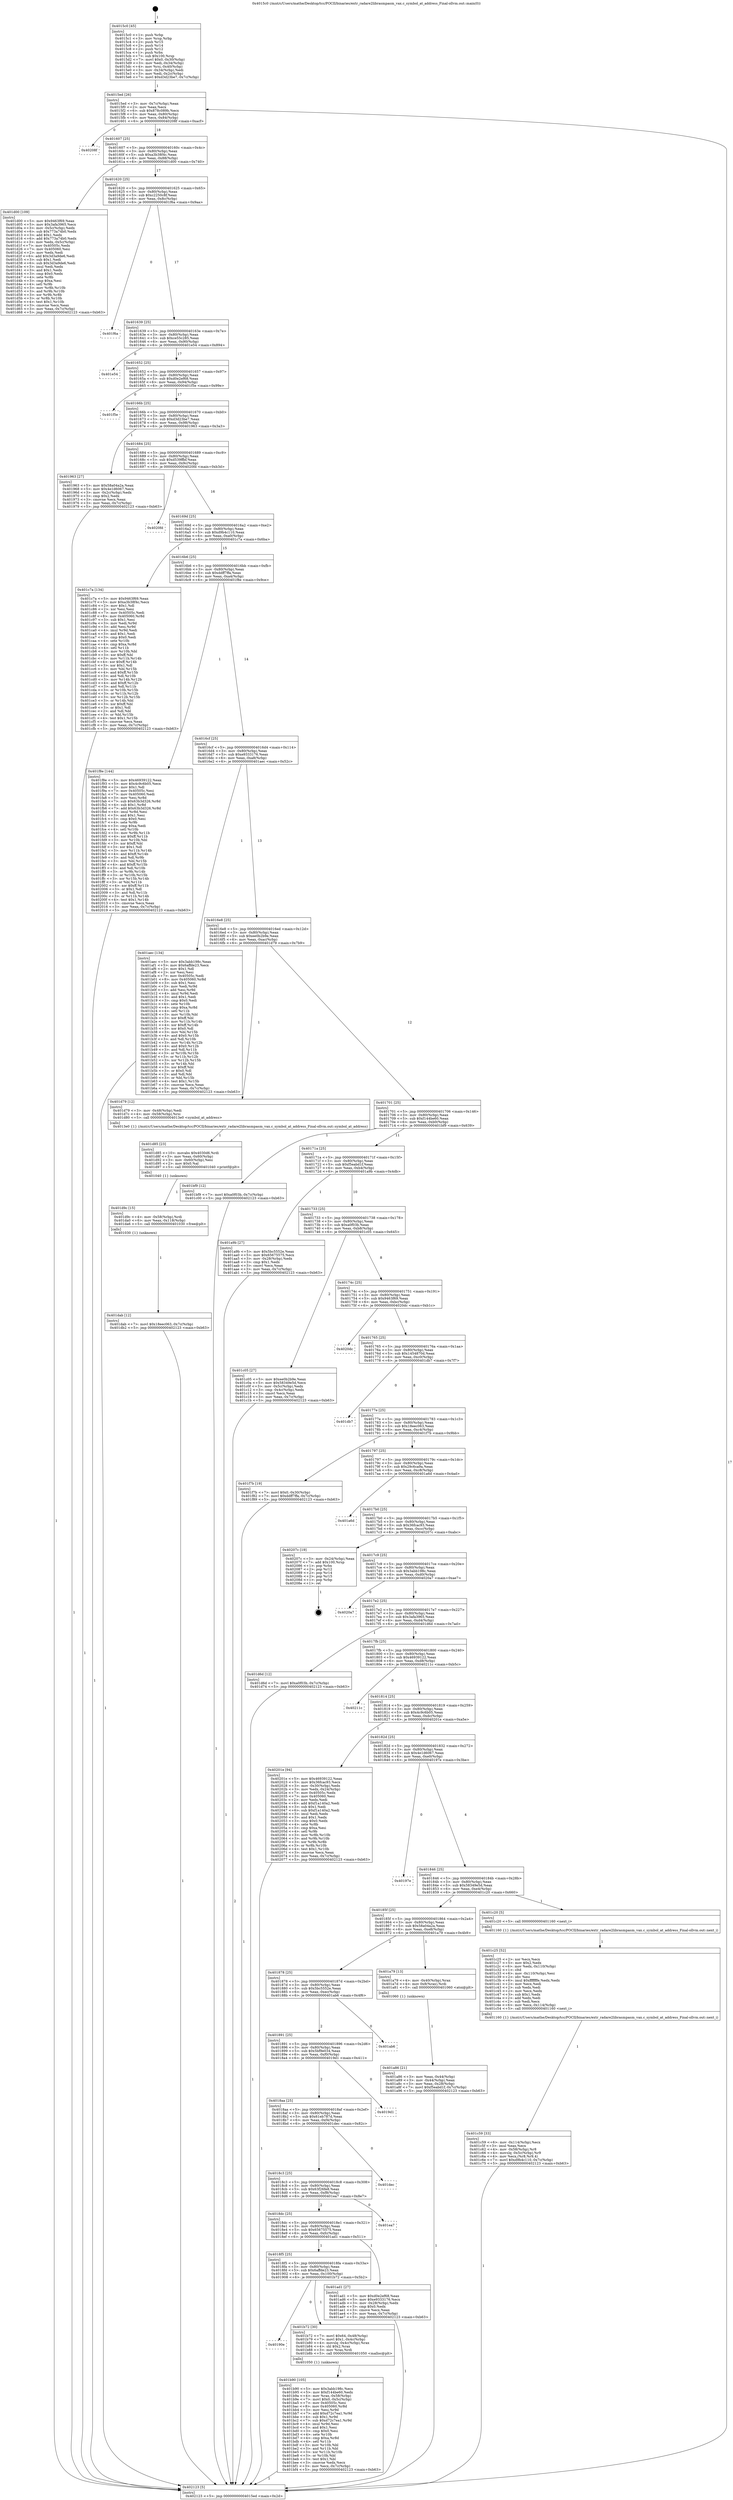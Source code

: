 digraph "0x4015c0" {
  label = "0x4015c0 (/mnt/c/Users/mathe/Desktop/tcc/POCII/binaries/extr_radare2librasmpasm_vax.c_symbol_at_address_Final-ollvm.out::main(0))"
  labelloc = "t"
  node[shape=record]

  Entry [label="",width=0.3,height=0.3,shape=circle,fillcolor=black,style=filled]
  "0x4015ed" [label="{
     0x4015ed [26]\l
     | [instrs]\l
     &nbsp;&nbsp;0x4015ed \<+3\>: mov -0x7c(%rbp),%eax\l
     &nbsp;&nbsp;0x4015f0 \<+2\>: mov %eax,%ecx\l
     &nbsp;&nbsp;0x4015f2 \<+6\>: sub $0x878c089b,%ecx\l
     &nbsp;&nbsp;0x4015f8 \<+3\>: mov %eax,-0x80(%rbp)\l
     &nbsp;&nbsp;0x4015fb \<+6\>: mov %ecx,-0x84(%rbp)\l
     &nbsp;&nbsp;0x401601 \<+6\>: je 000000000040208f \<main+0xacf\>\l
  }"]
  "0x40208f" [label="{
     0x40208f\l
  }", style=dashed]
  "0x401607" [label="{
     0x401607 [25]\l
     | [instrs]\l
     &nbsp;&nbsp;0x401607 \<+5\>: jmp 000000000040160c \<main+0x4c\>\l
     &nbsp;&nbsp;0x40160c \<+3\>: mov -0x80(%rbp),%eax\l
     &nbsp;&nbsp;0x40160f \<+5\>: sub $0xa3b38f4c,%eax\l
     &nbsp;&nbsp;0x401614 \<+6\>: mov %eax,-0x88(%rbp)\l
     &nbsp;&nbsp;0x40161a \<+6\>: je 0000000000401d00 \<main+0x740\>\l
  }"]
  Exit [label="",width=0.3,height=0.3,shape=circle,fillcolor=black,style=filled,peripheries=2]
  "0x401d00" [label="{
     0x401d00 [109]\l
     | [instrs]\l
     &nbsp;&nbsp;0x401d00 \<+5\>: mov $0x9463f69,%eax\l
     &nbsp;&nbsp;0x401d05 \<+5\>: mov $0x3afa3965,%ecx\l
     &nbsp;&nbsp;0x401d0a \<+3\>: mov -0x5c(%rbp),%edx\l
     &nbsp;&nbsp;0x401d0d \<+6\>: sub $0x773a74b0,%edx\l
     &nbsp;&nbsp;0x401d13 \<+3\>: add $0x1,%edx\l
     &nbsp;&nbsp;0x401d16 \<+6\>: add $0x773a74b0,%edx\l
     &nbsp;&nbsp;0x401d1c \<+3\>: mov %edx,-0x5c(%rbp)\l
     &nbsp;&nbsp;0x401d1f \<+7\>: mov 0x40505c,%edx\l
     &nbsp;&nbsp;0x401d26 \<+7\>: mov 0x405060,%esi\l
     &nbsp;&nbsp;0x401d2d \<+2\>: mov %edx,%edi\l
     &nbsp;&nbsp;0x401d2f \<+6\>: add $0x3d3a9de6,%edi\l
     &nbsp;&nbsp;0x401d35 \<+3\>: sub $0x1,%edi\l
     &nbsp;&nbsp;0x401d38 \<+6\>: sub $0x3d3a9de6,%edi\l
     &nbsp;&nbsp;0x401d3e \<+3\>: imul %edi,%edx\l
     &nbsp;&nbsp;0x401d41 \<+3\>: and $0x1,%edx\l
     &nbsp;&nbsp;0x401d44 \<+3\>: cmp $0x0,%edx\l
     &nbsp;&nbsp;0x401d47 \<+4\>: sete %r8b\l
     &nbsp;&nbsp;0x401d4b \<+3\>: cmp $0xa,%esi\l
     &nbsp;&nbsp;0x401d4e \<+4\>: setl %r9b\l
     &nbsp;&nbsp;0x401d52 \<+3\>: mov %r8b,%r10b\l
     &nbsp;&nbsp;0x401d55 \<+3\>: and %r9b,%r10b\l
     &nbsp;&nbsp;0x401d58 \<+3\>: xor %r9b,%r8b\l
     &nbsp;&nbsp;0x401d5b \<+3\>: or %r8b,%r10b\l
     &nbsp;&nbsp;0x401d5e \<+4\>: test $0x1,%r10b\l
     &nbsp;&nbsp;0x401d62 \<+3\>: cmovne %ecx,%eax\l
     &nbsp;&nbsp;0x401d65 \<+3\>: mov %eax,-0x7c(%rbp)\l
     &nbsp;&nbsp;0x401d68 \<+5\>: jmp 0000000000402123 \<main+0xb63\>\l
  }"]
  "0x401620" [label="{
     0x401620 [25]\l
     | [instrs]\l
     &nbsp;&nbsp;0x401620 \<+5\>: jmp 0000000000401625 \<main+0x65\>\l
     &nbsp;&nbsp;0x401625 \<+3\>: mov -0x80(%rbp),%eax\l
     &nbsp;&nbsp;0x401628 \<+5\>: sub $0xc2250c8f,%eax\l
     &nbsp;&nbsp;0x40162d \<+6\>: mov %eax,-0x8c(%rbp)\l
     &nbsp;&nbsp;0x401633 \<+6\>: je 0000000000401f6a \<main+0x9aa\>\l
  }"]
  "0x401dab" [label="{
     0x401dab [12]\l
     | [instrs]\l
     &nbsp;&nbsp;0x401dab \<+7\>: movl $0x18eec063,-0x7c(%rbp)\l
     &nbsp;&nbsp;0x401db2 \<+5\>: jmp 0000000000402123 \<main+0xb63\>\l
  }"]
  "0x401f6a" [label="{
     0x401f6a\l
  }", style=dashed]
  "0x401639" [label="{
     0x401639 [25]\l
     | [instrs]\l
     &nbsp;&nbsp;0x401639 \<+5\>: jmp 000000000040163e \<main+0x7e\>\l
     &nbsp;&nbsp;0x40163e \<+3\>: mov -0x80(%rbp),%eax\l
     &nbsp;&nbsp;0x401641 \<+5\>: sub $0xce55c285,%eax\l
     &nbsp;&nbsp;0x401646 \<+6\>: mov %eax,-0x90(%rbp)\l
     &nbsp;&nbsp;0x40164c \<+6\>: je 0000000000401e54 \<main+0x894\>\l
  }"]
  "0x401d9c" [label="{
     0x401d9c [15]\l
     | [instrs]\l
     &nbsp;&nbsp;0x401d9c \<+4\>: mov -0x58(%rbp),%rdi\l
     &nbsp;&nbsp;0x401da0 \<+6\>: mov %eax,-0x118(%rbp)\l
     &nbsp;&nbsp;0x401da6 \<+5\>: call 0000000000401030 \<free@plt\>\l
     | [calls]\l
     &nbsp;&nbsp;0x401030 \{1\} (unknown)\l
  }"]
  "0x401e54" [label="{
     0x401e54\l
  }", style=dashed]
  "0x401652" [label="{
     0x401652 [25]\l
     | [instrs]\l
     &nbsp;&nbsp;0x401652 \<+5\>: jmp 0000000000401657 \<main+0x97\>\l
     &nbsp;&nbsp;0x401657 \<+3\>: mov -0x80(%rbp),%eax\l
     &nbsp;&nbsp;0x40165a \<+5\>: sub $0xd0e2ef68,%eax\l
     &nbsp;&nbsp;0x40165f \<+6\>: mov %eax,-0x94(%rbp)\l
     &nbsp;&nbsp;0x401665 \<+6\>: je 0000000000401f5e \<main+0x99e\>\l
  }"]
  "0x401d85" [label="{
     0x401d85 [23]\l
     | [instrs]\l
     &nbsp;&nbsp;0x401d85 \<+10\>: movabs $0x4030d6,%rdi\l
     &nbsp;&nbsp;0x401d8f \<+3\>: mov %eax,-0x60(%rbp)\l
     &nbsp;&nbsp;0x401d92 \<+3\>: mov -0x60(%rbp),%esi\l
     &nbsp;&nbsp;0x401d95 \<+2\>: mov $0x0,%al\l
     &nbsp;&nbsp;0x401d97 \<+5\>: call 0000000000401040 \<printf@plt\>\l
     | [calls]\l
     &nbsp;&nbsp;0x401040 \{1\} (unknown)\l
  }"]
  "0x401f5e" [label="{
     0x401f5e\l
  }", style=dashed]
  "0x40166b" [label="{
     0x40166b [25]\l
     | [instrs]\l
     &nbsp;&nbsp;0x40166b \<+5\>: jmp 0000000000401670 \<main+0xb0\>\l
     &nbsp;&nbsp;0x401670 \<+3\>: mov -0x80(%rbp),%eax\l
     &nbsp;&nbsp;0x401673 \<+5\>: sub $0xd3d23be7,%eax\l
     &nbsp;&nbsp;0x401678 \<+6\>: mov %eax,-0x98(%rbp)\l
     &nbsp;&nbsp;0x40167e \<+6\>: je 0000000000401963 \<main+0x3a3\>\l
  }"]
  "0x401c59" [label="{
     0x401c59 [33]\l
     | [instrs]\l
     &nbsp;&nbsp;0x401c59 \<+6\>: mov -0x114(%rbp),%ecx\l
     &nbsp;&nbsp;0x401c5f \<+3\>: imul %eax,%ecx\l
     &nbsp;&nbsp;0x401c62 \<+4\>: mov -0x58(%rbp),%r8\l
     &nbsp;&nbsp;0x401c66 \<+4\>: movslq -0x5c(%rbp),%r9\l
     &nbsp;&nbsp;0x401c6a \<+4\>: mov %ecx,(%r8,%r9,4)\l
     &nbsp;&nbsp;0x401c6e \<+7\>: movl $0xd9b4c110,-0x7c(%rbp)\l
     &nbsp;&nbsp;0x401c75 \<+5\>: jmp 0000000000402123 \<main+0xb63\>\l
  }"]
  "0x401963" [label="{
     0x401963 [27]\l
     | [instrs]\l
     &nbsp;&nbsp;0x401963 \<+5\>: mov $0x58a04a2a,%eax\l
     &nbsp;&nbsp;0x401968 \<+5\>: mov $0x4e1d6067,%ecx\l
     &nbsp;&nbsp;0x40196d \<+3\>: mov -0x2c(%rbp),%edx\l
     &nbsp;&nbsp;0x401970 \<+3\>: cmp $0x2,%edx\l
     &nbsp;&nbsp;0x401973 \<+3\>: cmovne %ecx,%eax\l
     &nbsp;&nbsp;0x401976 \<+3\>: mov %eax,-0x7c(%rbp)\l
     &nbsp;&nbsp;0x401979 \<+5\>: jmp 0000000000402123 \<main+0xb63\>\l
  }"]
  "0x401684" [label="{
     0x401684 [25]\l
     | [instrs]\l
     &nbsp;&nbsp;0x401684 \<+5\>: jmp 0000000000401689 \<main+0xc9\>\l
     &nbsp;&nbsp;0x401689 \<+3\>: mov -0x80(%rbp),%eax\l
     &nbsp;&nbsp;0x40168c \<+5\>: sub $0xd539ffbf,%eax\l
     &nbsp;&nbsp;0x401691 \<+6\>: mov %eax,-0x9c(%rbp)\l
     &nbsp;&nbsp;0x401697 \<+6\>: je 00000000004020fd \<main+0xb3d\>\l
  }"]
  "0x402123" [label="{
     0x402123 [5]\l
     | [instrs]\l
     &nbsp;&nbsp;0x402123 \<+5\>: jmp 00000000004015ed \<main+0x2d\>\l
  }"]
  "0x4015c0" [label="{
     0x4015c0 [45]\l
     | [instrs]\l
     &nbsp;&nbsp;0x4015c0 \<+1\>: push %rbp\l
     &nbsp;&nbsp;0x4015c1 \<+3\>: mov %rsp,%rbp\l
     &nbsp;&nbsp;0x4015c4 \<+2\>: push %r15\l
     &nbsp;&nbsp;0x4015c6 \<+2\>: push %r14\l
     &nbsp;&nbsp;0x4015c8 \<+2\>: push %r12\l
     &nbsp;&nbsp;0x4015ca \<+1\>: push %rbx\l
     &nbsp;&nbsp;0x4015cb \<+7\>: sub $0x100,%rsp\l
     &nbsp;&nbsp;0x4015d2 \<+7\>: movl $0x0,-0x30(%rbp)\l
     &nbsp;&nbsp;0x4015d9 \<+3\>: mov %edi,-0x34(%rbp)\l
     &nbsp;&nbsp;0x4015dc \<+4\>: mov %rsi,-0x40(%rbp)\l
     &nbsp;&nbsp;0x4015e0 \<+3\>: mov -0x34(%rbp),%edi\l
     &nbsp;&nbsp;0x4015e3 \<+3\>: mov %edi,-0x2c(%rbp)\l
     &nbsp;&nbsp;0x4015e6 \<+7\>: movl $0xd3d23be7,-0x7c(%rbp)\l
  }"]
  "0x401c25" [label="{
     0x401c25 [52]\l
     | [instrs]\l
     &nbsp;&nbsp;0x401c25 \<+2\>: xor %ecx,%ecx\l
     &nbsp;&nbsp;0x401c27 \<+5\>: mov $0x2,%edx\l
     &nbsp;&nbsp;0x401c2c \<+6\>: mov %edx,-0x110(%rbp)\l
     &nbsp;&nbsp;0x401c32 \<+1\>: cltd\l
     &nbsp;&nbsp;0x401c33 \<+6\>: mov -0x110(%rbp),%esi\l
     &nbsp;&nbsp;0x401c39 \<+2\>: idiv %esi\l
     &nbsp;&nbsp;0x401c3b \<+6\>: imul $0xfffffffe,%edx,%edx\l
     &nbsp;&nbsp;0x401c41 \<+2\>: mov %ecx,%edi\l
     &nbsp;&nbsp;0x401c43 \<+2\>: sub %edx,%edi\l
     &nbsp;&nbsp;0x401c45 \<+2\>: mov %ecx,%edx\l
     &nbsp;&nbsp;0x401c47 \<+3\>: sub $0x1,%edx\l
     &nbsp;&nbsp;0x401c4a \<+2\>: add %edx,%edi\l
     &nbsp;&nbsp;0x401c4c \<+2\>: sub %edi,%ecx\l
     &nbsp;&nbsp;0x401c4e \<+6\>: mov %ecx,-0x114(%rbp)\l
     &nbsp;&nbsp;0x401c54 \<+5\>: call 0000000000401160 \<next_i\>\l
     | [calls]\l
     &nbsp;&nbsp;0x401160 \{1\} (/mnt/c/Users/mathe/Desktop/tcc/POCII/binaries/extr_radare2librasmpasm_vax.c_symbol_at_address_Final-ollvm.out::next_i)\l
  }"]
  "0x4020fd" [label="{
     0x4020fd\l
  }", style=dashed]
  "0x40169d" [label="{
     0x40169d [25]\l
     | [instrs]\l
     &nbsp;&nbsp;0x40169d \<+5\>: jmp 00000000004016a2 \<main+0xe2\>\l
     &nbsp;&nbsp;0x4016a2 \<+3\>: mov -0x80(%rbp),%eax\l
     &nbsp;&nbsp;0x4016a5 \<+5\>: sub $0xd9b4c110,%eax\l
     &nbsp;&nbsp;0x4016aa \<+6\>: mov %eax,-0xa0(%rbp)\l
     &nbsp;&nbsp;0x4016b0 \<+6\>: je 0000000000401c7a \<main+0x6ba\>\l
  }"]
  "0x401b90" [label="{
     0x401b90 [105]\l
     | [instrs]\l
     &nbsp;&nbsp;0x401b90 \<+5\>: mov $0x3abb198c,%ecx\l
     &nbsp;&nbsp;0x401b95 \<+5\>: mov $0xf144be60,%edx\l
     &nbsp;&nbsp;0x401b9a \<+4\>: mov %rax,-0x58(%rbp)\l
     &nbsp;&nbsp;0x401b9e \<+7\>: movl $0x0,-0x5c(%rbp)\l
     &nbsp;&nbsp;0x401ba5 \<+7\>: mov 0x40505c,%esi\l
     &nbsp;&nbsp;0x401bac \<+8\>: mov 0x405060,%r8d\l
     &nbsp;&nbsp;0x401bb4 \<+3\>: mov %esi,%r9d\l
     &nbsp;&nbsp;0x401bb7 \<+7\>: add $0xd72c7ea1,%r9d\l
     &nbsp;&nbsp;0x401bbe \<+4\>: sub $0x1,%r9d\l
     &nbsp;&nbsp;0x401bc2 \<+7\>: sub $0xd72c7ea1,%r9d\l
     &nbsp;&nbsp;0x401bc9 \<+4\>: imul %r9d,%esi\l
     &nbsp;&nbsp;0x401bcd \<+3\>: and $0x1,%esi\l
     &nbsp;&nbsp;0x401bd0 \<+3\>: cmp $0x0,%esi\l
     &nbsp;&nbsp;0x401bd3 \<+4\>: sete %r10b\l
     &nbsp;&nbsp;0x401bd7 \<+4\>: cmp $0xa,%r8d\l
     &nbsp;&nbsp;0x401bdb \<+4\>: setl %r11b\l
     &nbsp;&nbsp;0x401bdf \<+3\>: mov %r10b,%bl\l
     &nbsp;&nbsp;0x401be2 \<+3\>: and %r11b,%bl\l
     &nbsp;&nbsp;0x401be5 \<+3\>: xor %r11b,%r10b\l
     &nbsp;&nbsp;0x401be8 \<+3\>: or %r10b,%bl\l
     &nbsp;&nbsp;0x401beb \<+3\>: test $0x1,%bl\l
     &nbsp;&nbsp;0x401bee \<+3\>: cmovne %edx,%ecx\l
     &nbsp;&nbsp;0x401bf1 \<+3\>: mov %ecx,-0x7c(%rbp)\l
     &nbsp;&nbsp;0x401bf4 \<+5\>: jmp 0000000000402123 \<main+0xb63\>\l
  }"]
  "0x401c7a" [label="{
     0x401c7a [134]\l
     | [instrs]\l
     &nbsp;&nbsp;0x401c7a \<+5\>: mov $0x9463f69,%eax\l
     &nbsp;&nbsp;0x401c7f \<+5\>: mov $0xa3b38f4c,%ecx\l
     &nbsp;&nbsp;0x401c84 \<+2\>: mov $0x1,%dl\l
     &nbsp;&nbsp;0x401c86 \<+2\>: xor %esi,%esi\l
     &nbsp;&nbsp;0x401c88 \<+7\>: mov 0x40505c,%edi\l
     &nbsp;&nbsp;0x401c8f \<+8\>: mov 0x405060,%r8d\l
     &nbsp;&nbsp;0x401c97 \<+3\>: sub $0x1,%esi\l
     &nbsp;&nbsp;0x401c9a \<+3\>: mov %edi,%r9d\l
     &nbsp;&nbsp;0x401c9d \<+3\>: add %esi,%r9d\l
     &nbsp;&nbsp;0x401ca0 \<+4\>: imul %r9d,%edi\l
     &nbsp;&nbsp;0x401ca4 \<+3\>: and $0x1,%edi\l
     &nbsp;&nbsp;0x401ca7 \<+3\>: cmp $0x0,%edi\l
     &nbsp;&nbsp;0x401caa \<+4\>: sete %r10b\l
     &nbsp;&nbsp;0x401cae \<+4\>: cmp $0xa,%r8d\l
     &nbsp;&nbsp;0x401cb2 \<+4\>: setl %r11b\l
     &nbsp;&nbsp;0x401cb6 \<+3\>: mov %r10b,%bl\l
     &nbsp;&nbsp;0x401cb9 \<+3\>: xor $0xff,%bl\l
     &nbsp;&nbsp;0x401cbc \<+3\>: mov %r11b,%r14b\l
     &nbsp;&nbsp;0x401cbf \<+4\>: xor $0xff,%r14b\l
     &nbsp;&nbsp;0x401cc3 \<+3\>: xor $0x1,%dl\l
     &nbsp;&nbsp;0x401cc6 \<+3\>: mov %bl,%r15b\l
     &nbsp;&nbsp;0x401cc9 \<+4\>: and $0xff,%r15b\l
     &nbsp;&nbsp;0x401ccd \<+3\>: and %dl,%r10b\l
     &nbsp;&nbsp;0x401cd0 \<+3\>: mov %r14b,%r12b\l
     &nbsp;&nbsp;0x401cd3 \<+4\>: and $0xff,%r12b\l
     &nbsp;&nbsp;0x401cd7 \<+3\>: and %dl,%r11b\l
     &nbsp;&nbsp;0x401cda \<+3\>: or %r10b,%r15b\l
     &nbsp;&nbsp;0x401cdd \<+3\>: or %r11b,%r12b\l
     &nbsp;&nbsp;0x401ce0 \<+3\>: xor %r12b,%r15b\l
     &nbsp;&nbsp;0x401ce3 \<+3\>: or %r14b,%bl\l
     &nbsp;&nbsp;0x401ce6 \<+3\>: xor $0xff,%bl\l
     &nbsp;&nbsp;0x401ce9 \<+3\>: or $0x1,%dl\l
     &nbsp;&nbsp;0x401cec \<+2\>: and %dl,%bl\l
     &nbsp;&nbsp;0x401cee \<+3\>: or %bl,%r15b\l
     &nbsp;&nbsp;0x401cf1 \<+4\>: test $0x1,%r15b\l
     &nbsp;&nbsp;0x401cf5 \<+3\>: cmovne %ecx,%eax\l
     &nbsp;&nbsp;0x401cf8 \<+3\>: mov %eax,-0x7c(%rbp)\l
     &nbsp;&nbsp;0x401cfb \<+5\>: jmp 0000000000402123 \<main+0xb63\>\l
  }"]
  "0x4016b6" [label="{
     0x4016b6 [25]\l
     | [instrs]\l
     &nbsp;&nbsp;0x4016b6 \<+5\>: jmp 00000000004016bb \<main+0xfb\>\l
     &nbsp;&nbsp;0x4016bb \<+3\>: mov -0x80(%rbp),%eax\l
     &nbsp;&nbsp;0x4016be \<+5\>: sub $0xddff7ffa,%eax\l
     &nbsp;&nbsp;0x4016c3 \<+6\>: mov %eax,-0xa4(%rbp)\l
     &nbsp;&nbsp;0x4016c9 \<+6\>: je 0000000000401f8e \<main+0x9ce\>\l
  }"]
  "0x40190e" [label="{
     0x40190e\l
  }", style=dashed]
  "0x401f8e" [label="{
     0x401f8e [144]\l
     | [instrs]\l
     &nbsp;&nbsp;0x401f8e \<+5\>: mov $0x46939122,%eax\l
     &nbsp;&nbsp;0x401f93 \<+5\>: mov $0x4c9c6b05,%ecx\l
     &nbsp;&nbsp;0x401f98 \<+2\>: mov $0x1,%dl\l
     &nbsp;&nbsp;0x401f9a \<+7\>: mov 0x40505c,%esi\l
     &nbsp;&nbsp;0x401fa1 \<+7\>: mov 0x405060,%edi\l
     &nbsp;&nbsp;0x401fa8 \<+3\>: mov %esi,%r8d\l
     &nbsp;&nbsp;0x401fab \<+7\>: sub $0x63b3d326,%r8d\l
     &nbsp;&nbsp;0x401fb2 \<+4\>: sub $0x1,%r8d\l
     &nbsp;&nbsp;0x401fb6 \<+7\>: add $0x63b3d326,%r8d\l
     &nbsp;&nbsp;0x401fbd \<+4\>: imul %r8d,%esi\l
     &nbsp;&nbsp;0x401fc1 \<+3\>: and $0x1,%esi\l
     &nbsp;&nbsp;0x401fc4 \<+3\>: cmp $0x0,%esi\l
     &nbsp;&nbsp;0x401fc7 \<+4\>: sete %r9b\l
     &nbsp;&nbsp;0x401fcb \<+3\>: cmp $0xa,%edi\l
     &nbsp;&nbsp;0x401fce \<+4\>: setl %r10b\l
     &nbsp;&nbsp;0x401fd2 \<+3\>: mov %r9b,%r11b\l
     &nbsp;&nbsp;0x401fd5 \<+4\>: xor $0xff,%r11b\l
     &nbsp;&nbsp;0x401fd9 \<+3\>: mov %r10b,%bl\l
     &nbsp;&nbsp;0x401fdc \<+3\>: xor $0xff,%bl\l
     &nbsp;&nbsp;0x401fdf \<+3\>: xor $0x1,%dl\l
     &nbsp;&nbsp;0x401fe2 \<+3\>: mov %r11b,%r14b\l
     &nbsp;&nbsp;0x401fe5 \<+4\>: and $0xff,%r14b\l
     &nbsp;&nbsp;0x401fe9 \<+3\>: and %dl,%r9b\l
     &nbsp;&nbsp;0x401fec \<+3\>: mov %bl,%r15b\l
     &nbsp;&nbsp;0x401fef \<+4\>: and $0xff,%r15b\l
     &nbsp;&nbsp;0x401ff3 \<+3\>: and %dl,%r10b\l
     &nbsp;&nbsp;0x401ff6 \<+3\>: or %r9b,%r14b\l
     &nbsp;&nbsp;0x401ff9 \<+3\>: or %r10b,%r15b\l
     &nbsp;&nbsp;0x401ffc \<+3\>: xor %r15b,%r14b\l
     &nbsp;&nbsp;0x401fff \<+3\>: or %bl,%r11b\l
     &nbsp;&nbsp;0x402002 \<+4\>: xor $0xff,%r11b\l
     &nbsp;&nbsp;0x402006 \<+3\>: or $0x1,%dl\l
     &nbsp;&nbsp;0x402009 \<+3\>: and %dl,%r11b\l
     &nbsp;&nbsp;0x40200c \<+3\>: or %r11b,%r14b\l
     &nbsp;&nbsp;0x40200f \<+4\>: test $0x1,%r14b\l
     &nbsp;&nbsp;0x402013 \<+3\>: cmovne %ecx,%eax\l
     &nbsp;&nbsp;0x402016 \<+3\>: mov %eax,-0x7c(%rbp)\l
     &nbsp;&nbsp;0x402019 \<+5\>: jmp 0000000000402123 \<main+0xb63\>\l
  }"]
  "0x4016cf" [label="{
     0x4016cf [25]\l
     | [instrs]\l
     &nbsp;&nbsp;0x4016cf \<+5\>: jmp 00000000004016d4 \<main+0x114\>\l
     &nbsp;&nbsp;0x4016d4 \<+3\>: mov -0x80(%rbp),%eax\l
     &nbsp;&nbsp;0x4016d7 \<+5\>: sub $0xe9333176,%eax\l
     &nbsp;&nbsp;0x4016dc \<+6\>: mov %eax,-0xa8(%rbp)\l
     &nbsp;&nbsp;0x4016e2 \<+6\>: je 0000000000401aec \<main+0x52c\>\l
  }"]
  "0x401b72" [label="{
     0x401b72 [30]\l
     | [instrs]\l
     &nbsp;&nbsp;0x401b72 \<+7\>: movl $0x64,-0x48(%rbp)\l
     &nbsp;&nbsp;0x401b79 \<+7\>: movl $0x1,-0x4c(%rbp)\l
     &nbsp;&nbsp;0x401b80 \<+4\>: movslq -0x4c(%rbp),%rax\l
     &nbsp;&nbsp;0x401b84 \<+4\>: shl $0x2,%rax\l
     &nbsp;&nbsp;0x401b88 \<+3\>: mov %rax,%rdi\l
     &nbsp;&nbsp;0x401b8b \<+5\>: call 0000000000401050 \<malloc@plt\>\l
     | [calls]\l
     &nbsp;&nbsp;0x401050 \{1\} (unknown)\l
  }"]
  "0x401aec" [label="{
     0x401aec [134]\l
     | [instrs]\l
     &nbsp;&nbsp;0x401aec \<+5\>: mov $0x3abb198c,%eax\l
     &nbsp;&nbsp;0x401af1 \<+5\>: mov $0x6affde23,%ecx\l
     &nbsp;&nbsp;0x401af6 \<+2\>: mov $0x1,%dl\l
     &nbsp;&nbsp;0x401af8 \<+2\>: xor %esi,%esi\l
     &nbsp;&nbsp;0x401afa \<+7\>: mov 0x40505c,%edi\l
     &nbsp;&nbsp;0x401b01 \<+8\>: mov 0x405060,%r8d\l
     &nbsp;&nbsp;0x401b09 \<+3\>: sub $0x1,%esi\l
     &nbsp;&nbsp;0x401b0c \<+3\>: mov %edi,%r9d\l
     &nbsp;&nbsp;0x401b0f \<+3\>: add %esi,%r9d\l
     &nbsp;&nbsp;0x401b12 \<+4\>: imul %r9d,%edi\l
     &nbsp;&nbsp;0x401b16 \<+3\>: and $0x1,%edi\l
     &nbsp;&nbsp;0x401b19 \<+3\>: cmp $0x0,%edi\l
     &nbsp;&nbsp;0x401b1c \<+4\>: sete %r10b\l
     &nbsp;&nbsp;0x401b20 \<+4\>: cmp $0xa,%r8d\l
     &nbsp;&nbsp;0x401b24 \<+4\>: setl %r11b\l
     &nbsp;&nbsp;0x401b28 \<+3\>: mov %r10b,%bl\l
     &nbsp;&nbsp;0x401b2b \<+3\>: xor $0xff,%bl\l
     &nbsp;&nbsp;0x401b2e \<+3\>: mov %r11b,%r14b\l
     &nbsp;&nbsp;0x401b31 \<+4\>: xor $0xff,%r14b\l
     &nbsp;&nbsp;0x401b35 \<+3\>: xor $0x0,%dl\l
     &nbsp;&nbsp;0x401b38 \<+3\>: mov %bl,%r15b\l
     &nbsp;&nbsp;0x401b3b \<+4\>: and $0x0,%r15b\l
     &nbsp;&nbsp;0x401b3f \<+3\>: and %dl,%r10b\l
     &nbsp;&nbsp;0x401b42 \<+3\>: mov %r14b,%r12b\l
     &nbsp;&nbsp;0x401b45 \<+4\>: and $0x0,%r12b\l
     &nbsp;&nbsp;0x401b49 \<+3\>: and %dl,%r11b\l
     &nbsp;&nbsp;0x401b4c \<+3\>: or %r10b,%r15b\l
     &nbsp;&nbsp;0x401b4f \<+3\>: or %r11b,%r12b\l
     &nbsp;&nbsp;0x401b52 \<+3\>: xor %r12b,%r15b\l
     &nbsp;&nbsp;0x401b55 \<+3\>: or %r14b,%bl\l
     &nbsp;&nbsp;0x401b58 \<+3\>: xor $0xff,%bl\l
     &nbsp;&nbsp;0x401b5b \<+3\>: or $0x0,%dl\l
     &nbsp;&nbsp;0x401b5e \<+2\>: and %dl,%bl\l
     &nbsp;&nbsp;0x401b60 \<+3\>: or %bl,%r15b\l
     &nbsp;&nbsp;0x401b63 \<+4\>: test $0x1,%r15b\l
     &nbsp;&nbsp;0x401b67 \<+3\>: cmovne %ecx,%eax\l
     &nbsp;&nbsp;0x401b6a \<+3\>: mov %eax,-0x7c(%rbp)\l
     &nbsp;&nbsp;0x401b6d \<+5\>: jmp 0000000000402123 \<main+0xb63\>\l
  }"]
  "0x4016e8" [label="{
     0x4016e8 [25]\l
     | [instrs]\l
     &nbsp;&nbsp;0x4016e8 \<+5\>: jmp 00000000004016ed \<main+0x12d\>\l
     &nbsp;&nbsp;0x4016ed \<+3\>: mov -0x80(%rbp),%eax\l
     &nbsp;&nbsp;0x4016f0 \<+5\>: sub $0xee0b2b9e,%eax\l
     &nbsp;&nbsp;0x4016f5 \<+6\>: mov %eax,-0xac(%rbp)\l
     &nbsp;&nbsp;0x4016fb \<+6\>: je 0000000000401d79 \<main+0x7b9\>\l
  }"]
  "0x4018f5" [label="{
     0x4018f5 [25]\l
     | [instrs]\l
     &nbsp;&nbsp;0x4018f5 \<+5\>: jmp 00000000004018fa \<main+0x33a\>\l
     &nbsp;&nbsp;0x4018fa \<+3\>: mov -0x80(%rbp),%eax\l
     &nbsp;&nbsp;0x4018fd \<+5\>: sub $0x6affde23,%eax\l
     &nbsp;&nbsp;0x401902 \<+6\>: mov %eax,-0x100(%rbp)\l
     &nbsp;&nbsp;0x401908 \<+6\>: je 0000000000401b72 \<main+0x5b2\>\l
  }"]
  "0x401d79" [label="{
     0x401d79 [12]\l
     | [instrs]\l
     &nbsp;&nbsp;0x401d79 \<+3\>: mov -0x48(%rbp),%edi\l
     &nbsp;&nbsp;0x401d7c \<+4\>: mov -0x58(%rbp),%rsi\l
     &nbsp;&nbsp;0x401d80 \<+5\>: call 00000000004013e0 \<symbol_at_address\>\l
     | [calls]\l
     &nbsp;&nbsp;0x4013e0 \{1\} (/mnt/c/Users/mathe/Desktop/tcc/POCII/binaries/extr_radare2librasmpasm_vax.c_symbol_at_address_Final-ollvm.out::symbol_at_address)\l
  }"]
  "0x401701" [label="{
     0x401701 [25]\l
     | [instrs]\l
     &nbsp;&nbsp;0x401701 \<+5\>: jmp 0000000000401706 \<main+0x146\>\l
     &nbsp;&nbsp;0x401706 \<+3\>: mov -0x80(%rbp),%eax\l
     &nbsp;&nbsp;0x401709 \<+5\>: sub $0xf144be60,%eax\l
     &nbsp;&nbsp;0x40170e \<+6\>: mov %eax,-0xb0(%rbp)\l
     &nbsp;&nbsp;0x401714 \<+6\>: je 0000000000401bf9 \<main+0x639\>\l
  }"]
  "0x401ad1" [label="{
     0x401ad1 [27]\l
     | [instrs]\l
     &nbsp;&nbsp;0x401ad1 \<+5\>: mov $0xd0e2ef68,%eax\l
     &nbsp;&nbsp;0x401ad6 \<+5\>: mov $0xe9333176,%ecx\l
     &nbsp;&nbsp;0x401adb \<+3\>: mov -0x28(%rbp),%edx\l
     &nbsp;&nbsp;0x401ade \<+3\>: cmp $0x0,%edx\l
     &nbsp;&nbsp;0x401ae1 \<+3\>: cmove %ecx,%eax\l
     &nbsp;&nbsp;0x401ae4 \<+3\>: mov %eax,-0x7c(%rbp)\l
     &nbsp;&nbsp;0x401ae7 \<+5\>: jmp 0000000000402123 \<main+0xb63\>\l
  }"]
  "0x401bf9" [label="{
     0x401bf9 [12]\l
     | [instrs]\l
     &nbsp;&nbsp;0x401bf9 \<+7\>: movl $0xa0f03b,-0x7c(%rbp)\l
     &nbsp;&nbsp;0x401c00 \<+5\>: jmp 0000000000402123 \<main+0xb63\>\l
  }"]
  "0x40171a" [label="{
     0x40171a [25]\l
     | [instrs]\l
     &nbsp;&nbsp;0x40171a \<+5\>: jmp 000000000040171f \<main+0x15f\>\l
     &nbsp;&nbsp;0x40171f \<+3\>: mov -0x80(%rbp),%eax\l
     &nbsp;&nbsp;0x401722 \<+5\>: sub $0xf5eabd1f,%eax\l
     &nbsp;&nbsp;0x401727 \<+6\>: mov %eax,-0xb4(%rbp)\l
     &nbsp;&nbsp;0x40172d \<+6\>: je 0000000000401a9b \<main+0x4db\>\l
  }"]
  "0x4018dc" [label="{
     0x4018dc [25]\l
     | [instrs]\l
     &nbsp;&nbsp;0x4018dc \<+5\>: jmp 00000000004018e1 \<main+0x321\>\l
     &nbsp;&nbsp;0x4018e1 \<+3\>: mov -0x80(%rbp),%eax\l
     &nbsp;&nbsp;0x4018e4 \<+5\>: sub $0x65675575,%eax\l
     &nbsp;&nbsp;0x4018e9 \<+6\>: mov %eax,-0xfc(%rbp)\l
     &nbsp;&nbsp;0x4018ef \<+6\>: je 0000000000401ad1 \<main+0x511\>\l
  }"]
  "0x401a9b" [label="{
     0x401a9b [27]\l
     | [instrs]\l
     &nbsp;&nbsp;0x401a9b \<+5\>: mov $0x5bc5552e,%eax\l
     &nbsp;&nbsp;0x401aa0 \<+5\>: mov $0x65675575,%ecx\l
     &nbsp;&nbsp;0x401aa5 \<+3\>: mov -0x28(%rbp),%edx\l
     &nbsp;&nbsp;0x401aa8 \<+3\>: cmp $0x1,%edx\l
     &nbsp;&nbsp;0x401aab \<+3\>: cmovl %ecx,%eax\l
     &nbsp;&nbsp;0x401aae \<+3\>: mov %eax,-0x7c(%rbp)\l
     &nbsp;&nbsp;0x401ab1 \<+5\>: jmp 0000000000402123 \<main+0xb63\>\l
  }"]
  "0x401733" [label="{
     0x401733 [25]\l
     | [instrs]\l
     &nbsp;&nbsp;0x401733 \<+5\>: jmp 0000000000401738 \<main+0x178\>\l
     &nbsp;&nbsp;0x401738 \<+3\>: mov -0x80(%rbp),%eax\l
     &nbsp;&nbsp;0x40173b \<+5\>: sub $0xa0f03b,%eax\l
     &nbsp;&nbsp;0x401740 \<+6\>: mov %eax,-0xb8(%rbp)\l
     &nbsp;&nbsp;0x401746 \<+6\>: je 0000000000401c05 \<main+0x645\>\l
  }"]
  "0x401ea7" [label="{
     0x401ea7\l
  }", style=dashed]
  "0x401c05" [label="{
     0x401c05 [27]\l
     | [instrs]\l
     &nbsp;&nbsp;0x401c05 \<+5\>: mov $0xee0b2b9e,%eax\l
     &nbsp;&nbsp;0x401c0a \<+5\>: mov $0x58349e5d,%ecx\l
     &nbsp;&nbsp;0x401c0f \<+3\>: mov -0x5c(%rbp),%edx\l
     &nbsp;&nbsp;0x401c12 \<+3\>: cmp -0x4c(%rbp),%edx\l
     &nbsp;&nbsp;0x401c15 \<+3\>: cmovl %ecx,%eax\l
     &nbsp;&nbsp;0x401c18 \<+3\>: mov %eax,-0x7c(%rbp)\l
     &nbsp;&nbsp;0x401c1b \<+5\>: jmp 0000000000402123 \<main+0xb63\>\l
  }"]
  "0x40174c" [label="{
     0x40174c [25]\l
     | [instrs]\l
     &nbsp;&nbsp;0x40174c \<+5\>: jmp 0000000000401751 \<main+0x191\>\l
     &nbsp;&nbsp;0x401751 \<+3\>: mov -0x80(%rbp),%eax\l
     &nbsp;&nbsp;0x401754 \<+5\>: sub $0x9463f69,%eax\l
     &nbsp;&nbsp;0x401759 \<+6\>: mov %eax,-0xbc(%rbp)\l
     &nbsp;&nbsp;0x40175f \<+6\>: je 00000000004020dc \<main+0xb1c\>\l
  }"]
  "0x4018c3" [label="{
     0x4018c3 [25]\l
     | [instrs]\l
     &nbsp;&nbsp;0x4018c3 \<+5\>: jmp 00000000004018c8 \<main+0x308\>\l
     &nbsp;&nbsp;0x4018c8 \<+3\>: mov -0x80(%rbp),%eax\l
     &nbsp;&nbsp;0x4018cb \<+5\>: sub $0x63f26fe8,%eax\l
     &nbsp;&nbsp;0x4018d0 \<+6\>: mov %eax,-0xf8(%rbp)\l
     &nbsp;&nbsp;0x4018d6 \<+6\>: je 0000000000401ea7 \<main+0x8e7\>\l
  }"]
  "0x4020dc" [label="{
     0x4020dc\l
  }", style=dashed]
  "0x401765" [label="{
     0x401765 [25]\l
     | [instrs]\l
     &nbsp;&nbsp;0x401765 \<+5\>: jmp 000000000040176a \<main+0x1aa\>\l
     &nbsp;&nbsp;0x40176a \<+3\>: mov -0x80(%rbp),%eax\l
     &nbsp;&nbsp;0x40176d \<+5\>: sub $0x1454870d,%eax\l
     &nbsp;&nbsp;0x401772 \<+6\>: mov %eax,-0xc0(%rbp)\l
     &nbsp;&nbsp;0x401778 \<+6\>: je 0000000000401db7 \<main+0x7f7\>\l
  }"]
  "0x401dec" [label="{
     0x401dec\l
  }", style=dashed]
  "0x401db7" [label="{
     0x401db7\l
  }", style=dashed]
  "0x40177e" [label="{
     0x40177e [25]\l
     | [instrs]\l
     &nbsp;&nbsp;0x40177e \<+5\>: jmp 0000000000401783 \<main+0x1c3\>\l
     &nbsp;&nbsp;0x401783 \<+3\>: mov -0x80(%rbp),%eax\l
     &nbsp;&nbsp;0x401786 \<+5\>: sub $0x18eec063,%eax\l
     &nbsp;&nbsp;0x40178b \<+6\>: mov %eax,-0xc4(%rbp)\l
     &nbsp;&nbsp;0x401791 \<+6\>: je 0000000000401f7b \<main+0x9bb\>\l
  }"]
  "0x4018aa" [label="{
     0x4018aa [25]\l
     | [instrs]\l
     &nbsp;&nbsp;0x4018aa \<+5\>: jmp 00000000004018af \<main+0x2ef\>\l
     &nbsp;&nbsp;0x4018af \<+3\>: mov -0x80(%rbp),%eax\l
     &nbsp;&nbsp;0x4018b2 \<+5\>: sub $0x61eb787d,%eax\l
     &nbsp;&nbsp;0x4018b7 \<+6\>: mov %eax,-0xf4(%rbp)\l
     &nbsp;&nbsp;0x4018bd \<+6\>: je 0000000000401dec \<main+0x82c\>\l
  }"]
  "0x401f7b" [label="{
     0x401f7b [19]\l
     | [instrs]\l
     &nbsp;&nbsp;0x401f7b \<+7\>: movl $0x0,-0x30(%rbp)\l
     &nbsp;&nbsp;0x401f82 \<+7\>: movl $0xddff7ffa,-0x7c(%rbp)\l
     &nbsp;&nbsp;0x401f89 \<+5\>: jmp 0000000000402123 \<main+0xb63\>\l
  }"]
  "0x401797" [label="{
     0x401797 [25]\l
     | [instrs]\l
     &nbsp;&nbsp;0x401797 \<+5\>: jmp 000000000040179c \<main+0x1dc\>\l
     &nbsp;&nbsp;0x40179c \<+3\>: mov -0x80(%rbp),%eax\l
     &nbsp;&nbsp;0x40179f \<+5\>: sub $0x29c6ca9a,%eax\l
     &nbsp;&nbsp;0x4017a4 \<+6\>: mov %eax,-0xc8(%rbp)\l
     &nbsp;&nbsp;0x4017aa \<+6\>: je 0000000000401a6d \<main+0x4ad\>\l
  }"]
  "0x4019d1" [label="{
     0x4019d1\l
  }", style=dashed]
  "0x401a6d" [label="{
     0x401a6d\l
  }", style=dashed]
  "0x4017b0" [label="{
     0x4017b0 [25]\l
     | [instrs]\l
     &nbsp;&nbsp;0x4017b0 \<+5\>: jmp 00000000004017b5 \<main+0x1f5\>\l
     &nbsp;&nbsp;0x4017b5 \<+3\>: mov -0x80(%rbp),%eax\l
     &nbsp;&nbsp;0x4017b8 \<+5\>: sub $0x36fcac93,%eax\l
     &nbsp;&nbsp;0x4017bd \<+6\>: mov %eax,-0xcc(%rbp)\l
     &nbsp;&nbsp;0x4017c3 \<+6\>: je 000000000040207c \<main+0xabc\>\l
  }"]
  "0x401891" [label="{
     0x401891 [25]\l
     | [instrs]\l
     &nbsp;&nbsp;0x401891 \<+5\>: jmp 0000000000401896 \<main+0x2d6\>\l
     &nbsp;&nbsp;0x401896 \<+3\>: mov -0x80(%rbp),%eax\l
     &nbsp;&nbsp;0x401899 \<+5\>: sub $0x5bf9e034,%eax\l
     &nbsp;&nbsp;0x40189e \<+6\>: mov %eax,-0xf0(%rbp)\l
     &nbsp;&nbsp;0x4018a4 \<+6\>: je 00000000004019d1 \<main+0x411\>\l
  }"]
  "0x40207c" [label="{
     0x40207c [19]\l
     | [instrs]\l
     &nbsp;&nbsp;0x40207c \<+3\>: mov -0x24(%rbp),%eax\l
     &nbsp;&nbsp;0x40207f \<+7\>: add $0x100,%rsp\l
     &nbsp;&nbsp;0x402086 \<+1\>: pop %rbx\l
     &nbsp;&nbsp;0x402087 \<+2\>: pop %r12\l
     &nbsp;&nbsp;0x402089 \<+2\>: pop %r14\l
     &nbsp;&nbsp;0x40208b \<+2\>: pop %r15\l
     &nbsp;&nbsp;0x40208d \<+1\>: pop %rbp\l
     &nbsp;&nbsp;0x40208e \<+1\>: ret\l
  }"]
  "0x4017c9" [label="{
     0x4017c9 [25]\l
     | [instrs]\l
     &nbsp;&nbsp;0x4017c9 \<+5\>: jmp 00000000004017ce \<main+0x20e\>\l
     &nbsp;&nbsp;0x4017ce \<+3\>: mov -0x80(%rbp),%eax\l
     &nbsp;&nbsp;0x4017d1 \<+5\>: sub $0x3abb198c,%eax\l
     &nbsp;&nbsp;0x4017d6 \<+6\>: mov %eax,-0xd0(%rbp)\l
     &nbsp;&nbsp;0x4017dc \<+6\>: je 00000000004020a7 \<main+0xae7\>\l
  }"]
  "0x401ab6" [label="{
     0x401ab6\l
  }", style=dashed]
  "0x4020a7" [label="{
     0x4020a7\l
  }", style=dashed]
  "0x4017e2" [label="{
     0x4017e2 [25]\l
     | [instrs]\l
     &nbsp;&nbsp;0x4017e2 \<+5\>: jmp 00000000004017e7 \<main+0x227\>\l
     &nbsp;&nbsp;0x4017e7 \<+3\>: mov -0x80(%rbp),%eax\l
     &nbsp;&nbsp;0x4017ea \<+5\>: sub $0x3afa3965,%eax\l
     &nbsp;&nbsp;0x4017ef \<+6\>: mov %eax,-0xd4(%rbp)\l
     &nbsp;&nbsp;0x4017f5 \<+6\>: je 0000000000401d6d \<main+0x7ad\>\l
  }"]
  "0x401a86" [label="{
     0x401a86 [21]\l
     | [instrs]\l
     &nbsp;&nbsp;0x401a86 \<+3\>: mov %eax,-0x44(%rbp)\l
     &nbsp;&nbsp;0x401a89 \<+3\>: mov -0x44(%rbp),%eax\l
     &nbsp;&nbsp;0x401a8c \<+3\>: mov %eax,-0x28(%rbp)\l
     &nbsp;&nbsp;0x401a8f \<+7\>: movl $0xf5eabd1f,-0x7c(%rbp)\l
     &nbsp;&nbsp;0x401a96 \<+5\>: jmp 0000000000402123 \<main+0xb63\>\l
  }"]
  "0x401d6d" [label="{
     0x401d6d [12]\l
     | [instrs]\l
     &nbsp;&nbsp;0x401d6d \<+7\>: movl $0xa0f03b,-0x7c(%rbp)\l
     &nbsp;&nbsp;0x401d74 \<+5\>: jmp 0000000000402123 \<main+0xb63\>\l
  }"]
  "0x4017fb" [label="{
     0x4017fb [25]\l
     | [instrs]\l
     &nbsp;&nbsp;0x4017fb \<+5\>: jmp 0000000000401800 \<main+0x240\>\l
     &nbsp;&nbsp;0x401800 \<+3\>: mov -0x80(%rbp),%eax\l
     &nbsp;&nbsp;0x401803 \<+5\>: sub $0x46939122,%eax\l
     &nbsp;&nbsp;0x401808 \<+6\>: mov %eax,-0xd8(%rbp)\l
     &nbsp;&nbsp;0x40180e \<+6\>: je 000000000040211c \<main+0xb5c\>\l
  }"]
  "0x401878" [label="{
     0x401878 [25]\l
     | [instrs]\l
     &nbsp;&nbsp;0x401878 \<+5\>: jmp 000000000040187d \<main+0x2bd\>\l
     &nbsp;&nbsp;0x40187d \<+3\>: mov -0x80(%rbp),%eax\l
     &nbsp;&nbsp;0x401880 \<+5\>: sub $0x5bc5552e,%eax\l
     &nbsp;&nbsp;0x401885 \<+6\>: mov %eax,-0xec(%rbp)\l
     &nbsp;&nbsp;0x40188b \<+6\>: je 0000000000401ab6 \<main+0x4f6\>\l
  }"]
  "0x40211c" [label="{
     0x40211c\l
  }", style=dashed]
  "0x401814" [label="{
     0x401814 [25]\l
     | [instrs]\l
     &nbsp;&nbsp;0x401814 \<+5\>: jmp 0000000000401819 \<main+0x259\>\l
     &nbsp;&nbsp;0x401819 \<+3\>: mov -0x80(%rbp),%eax\l
     &nbsp;&nbsp;0x40181c \<+5\>: sub $0x4c9c6b05,%eax\l
     &nbsp;&nbsp;0x401821 \<+6\>: mov %eax,-0xdc(%rbp)\l
     &nbsp;&nbsp;0x401827 \<+6\>: je 000000000040201e \<main+0xa5e\>\l
  }"]
  "0x401a79" [label="{
     0x401a79 [13]\l
     | [instrs]\l
     &nbsp;&nbsp;0x401a79 \<+4\>: mov -0x40(%rbp),%rax\l
     &nbsp;&nbsp;0x401a7d \<+4\>: mov 0x8(%rax),%rdi\l
     &nbsp;&nbsp;0x401a81 \<+5\>: call 0000000000401060 \<atoi@plt\>\l
     | [calls]\l
     &nbsp;&nbsp;0x401060 \{1\} (unknown)\l
  }"]
  "0x40201e" [label="{
     0x40201e [94]\l
     | [instrs]\l
     &nbsp;&nbsp;0x40201e \<+5\>: mov $0x46939122,%eax\l
     &nbsp;&nbsp;0x402023 \<+5\>: mov $0x36fcac93,%ecx\l
     &nbsp;&nbsp;0x402028 \<+3\>: mov -0x30(%rbp),%edx\l
     &nbsp;&nbsp;0x40202b \<+3\>: mov %edx,-0x24(%rbp)\l
     &nbsp;&nbsp;0x40202e \<+7\>: mov 0x40505c,%edx\l
     &nbsp;&nbsp;0x402035 \<+7\>: mov 0x405060,%esi\l
     &nbsp;&nbsp;0x40203c \<+2\>: mov %edx,%edi\l
     &nbsp;&nbsp;0x40203e \<+6\>: add $0xf1a140a2,%edi\l
     &nbsp;&nbsp;0x402044 \<+3\>: sub $0x1,%edi\l
     &nbsp;&nbsp;0x402047 \<+6\>: sub $0xf1a140a2,%edi\l
     &nbsp;&nbsp;0x40204d \<+3\>: imul %edi,%edx\l
     &nbsp;&nbsp;0x402050 \<+3\>: and $0x1,%edx\l
     &nbsp;&nbsp;0x402053 \<+3\>: cmp $0x0,%edx\l
     &nbsp;&nbsp;0x402056 \<+4\>: sete %r8b\l
     &nbsp;&nbsp;0x40205a \<+3\>: cmp $0xa,%esi\l
     &nbsp;&nbsp;0x40205d \<+4\>: setl %r9b\l
     &nbsp;&nbsp;0x402061 \<+3\>: mov %r8b,%r10b\l
     &nbsp;&nbsp;0x402064 \<+3\>: and %r9b,%r10b\l
     &nbsp;&nbsp;0x402067 \<+3\>: xor %r9b,%r8b\l
     &nbsp;&nbsp;0x40206a \<+3\>: or %r8b,%r10b\l
     &nbsp;&nbsp;0x40206d \<+4\>: test $0x1,%r10b\l
     &nbsp;&nbsp;0x402071 \<+3\>: cmovne %ecx,%eax\l
     &nbsp;&nbsp;0x402074 \<+3\>: mov %eax,-0x7c(%rbp)\l
     &nbsp;&nbsp;0x402077 \<+5\>: jmp 0000000000402123 \<main+0xb63\>\l
  }"]
  "0x40182d" [label="{
     0x40182d [25]\l
     | [instrs]\l
     &nbsp;&nbsp;0x40182d \<+5\>: jmp 0000000000401832 \<main+0x272\>\l
     &nbsp;&nbsp;0x401832 \<+3\>: mov -0x80(%rbp),%eax\l
     &nbsp;&nbsp;0x401835 \<+5\>: sub $0x4e1d6067,%eax\l
     &nbsp;&nbsp;0x40183a \<+6\>: mov %eax,-0xe0(%rbp)\l
     &nbsp;&nbsp;0x401840 \<+6\>: je 000000000040197e \<main+0x3be\>\l
  }"]
  "0x40185f" [label="{
     0x40185f [25]\l
     | [instrs]\l
     &nbsp;&nbsp;0x40185f \<+5\>: jmp 0000000000401864 \<main+0x2a4\>\l
     &nbsp;&nbsp;0x401864 \<+3\>: mov -0x80(%rbp),%eax\l
     &nbsp;&nbsp;0x401867 \<+5\>: sub $0x58a04a2a,%eax\l
     &nbsp;&nbsp;0x40186c \<+6\>: mov %eax,-0xe8(%rbp)\l
     &nbsp;&nbsp;0x401872 \<+6\>: je 0000000000401a79 \<main+0x4b9\>\l
  }"]
  "0x40197e" [label="{
     0x40197e\l
  }", style=dashed]
  "0x401846" [label="{
     0x401846 [25]\l
     | [instrs]\l
     &nbsp;&nbsp;0x401846 \<+5\>: jmp 000000000040184b \<main+0x28b\>\l
     &nbsp;&nbsp;0x40184b \<+3\>: mov -0x80(%rbp),%eax\l
     &nbsp;&nbsp;0x40184e \<+5\>: sub $0x58349e5d,%eax\l
     &nbsp;&nbsp;0x401853 \<+6\>: mov %eax,-0xe4(%rbp)\l
     &nbsp;&nbsp;0x401859 \<+6\>: je 0000000000401c20 \<main+0x660\>\l
  }"]
  "0x401c20" [label="{
     0x401c20 [5]\l
     | [instrs]\l
     &nbsp;&nbsp;0x401c20 \<+5\>: call 0000000000401160 \<next_i\>\l
     | [calls]\l
     &nbsp;&nbsp;0x401160 \{1\} (/mnt/c/Users/mathe/Desktop/tcc/POCII/binaries/extr_radare2librasmpasm_vax.c_symbol_at_address_Final-ollvm.out::next_i)\l
  }"]
  Entry -> "0x4015c0" [label=" 1"]
  "0x4015ed" -> "0x40208f" [label=" 0"]
  "0x4015ed" -> "0x401607" [label=" 18"]
  "0x40207c" -> Exit [label=" 1"]
  "0x401607" -> "0x401d00" [label=" 1"]
  "0x401607" -> "0x401620" [label=" 17"]
  "0x40201e" -> "0x402123" [label=" 1"]
  "0x401620" -> "0x401f6a" [label=" 0"]
  "0x401620" -> "0x401639" [label=" 17"]
  "0x401f8e" -> "0x402123" [label=" 1"]
  "0x401639" -> "0x401e54" [label=" 0"]
  "0x401639" -> "0x401652" [label=" 17"]
  "0x401f7b" -> "0x402123" [label=" 1"]
  "0x401652" -> "0x401f5e" [label=" 0"]
  "0x401652" -> "0x40166b" [label=" 17"]
  "0x401dab" -> "0x402123" [label=" 1"]
  "0x40166b" -> "0x401963" [label=" 1"]
  "0x40166b" -> "0x401684" [label=" 16"]
  "0x401963" -> "0x402123" [label=" 1"]
  "0x4015c0" -> "0x4015ed" [label=" 1"]
  "0x402123" -> "0x4015ed" [label=" 17"]
  "0x401d9c" -> "0x401dab" [label=" 1"]
  "0x401684" -> "0x4020fd" [label=" 0"]
  "0x401684" -> "0x40169d" [label=" 16"]
  "0x401d85" -> "0x401d9c" [label=" 1"]
  "0x40169d" -> "0x401c7a" [label=" 1"]
  "0x40169d" -> "0x4016b6" [label=" 15"]
  "0x401d79" -> "0x401d85" [label=" 1"]
  "0x4016b6" -> "0x401f8e" [label=" 1"]
  "0x4016b6" -> "0x4016cf" [label=" 14"]
  "0x401d6d" -> "0x402123" [label=" 1"]
  "0x4016cf" -> "0x401aec" [label=" 1"]
  "0x4016cf" -> "0x4016e8" [label=" 13"]
  "0x401d00" -> "0x402123" [label=" 1"]
  "0x4016e8" -> "0x401d79" [label=" 1"]
  "0x4016e8" -> "0x401701" [label=" 12"]
  "0x401c59" -> "0x402123" [label=" 1"]
  "0x401701" -> "0x401bf9" [label=" 1"]
  "0x401701" -> "0x40171a" [label=" 11"]
  "0x401c25" -> "0x401c59" [label=" 1"]
  "0x40171a" -> "0x401a9b" [label=" 1"]
  "0x40171a" -> "0x401733" [label=" 10"]
  "0x401c05" -> "0x402123" [label=" 2"]
  "0x401733" -> "0x401c05" [label=" 2"]
  "0x401733" -> "0x40174c" [label=" 8"]
  "0x401bf9" -> "0x402123" [label=" 1"]
  "0x40174c" -> "0x4020dc" [label=" 0"]
  "0x40174c" -> "0x401765" [label=" 8"]
  "0x401b72" -> "0x401b90" [label=" 1"]
  "0x401765" -> "0x401db7" [label=" 0"]
  "0x401765" -> "0x40177e" [label=" 8"]
  "0x4018f5" -> "0x40190e" [label=" 0"]
  "0x40177e" -> "0x401f7b" [label=" 1"]
  "0x40177e" -> "0x401797" [label=" 7"]
  "0x401c7a" -> "0x402123" [label=" 1"]
  "0x401797" -> "0x401a6d" [label=" 0"]
  "0x401797" -> "0x4017b0" [label=" 7"]
  "0x401aec" -> "0x402123" [label=" 1"]
  "0x4017b0" -> "0x40207c" [label=" 1"]
  "0x4017b0" -> "0x4017c9" [label=" 6"]
  "0x4018dc" -> "0x4018f5" [label=" 1"]
  "0x4017c9" -> "0x4020a7" [label=" 0"]
  "0x4017c9" -> "0x4017e2" [label=" 6"]
  "0x4018dc" -> "0x401ad1" [label=" 1"]
  "0x4017e2" -> "0x401d6d" [label=" 1"]
  "0x4017e2" -> "0x4017fb" [label=" 5"]
  "0x4018c3" -> "0x4018dc" [label=" 2"]
  "0x4017fb" -> "0x40211c" [label=" 0"]
  "0x4017fb" -> "0x401814" [label=" 5"]
  "0x4018c3" -> "0x401ea7" [label=" 0"]
  "0x401814" -> "0x40201e" [label=" 1"]
  "0x401814" -> "0x40182d" [label=" 4"]
  "0x401b90" -> "0x402123" [label=" 1"]
  "0x40182d" -> "0x40197e" [label=" 0"]
  "0x40182d" -> "0x401846" [label=" 4"]
  "0x4018aa" -> "0x401dec" [label=" 0"]
  "0x401846" -> "0x401c20" [label=" 1"]
  "0x401846" -> "0x40185f" [label=" 3"]
  "0x4018aa" -> "0x4018c3" [label=" 2"]
  "0x40185f" -> "0x401a79" [label=" 1"]
  "0x40185f" -> "0x401878" [label=" 2"]
  "0x401a79" -> "0x401a86" [label=" 1"]
  "0x401a86" -> "0x402123" [label=" 1"]
  "0x401a9b" -> "0x402123" [label=" 1"]
  "0x401c20" -> "0x401c25" [label=" 1"]
  "0x401878" -> "0x401ab6" [label=" 0"]
  "0x401878" -> "0x401891" [label=" 2"]
  "0x401ad1" -> "0x402123" [label=" 1"]
  "0x401891" -> "0x4019d1" [label=" 0"]
  "0x401891" -> "0x4018aa" [label=" 2"]
  "0x4018f5" -> "0x401b72" [label=" 1"]
}
